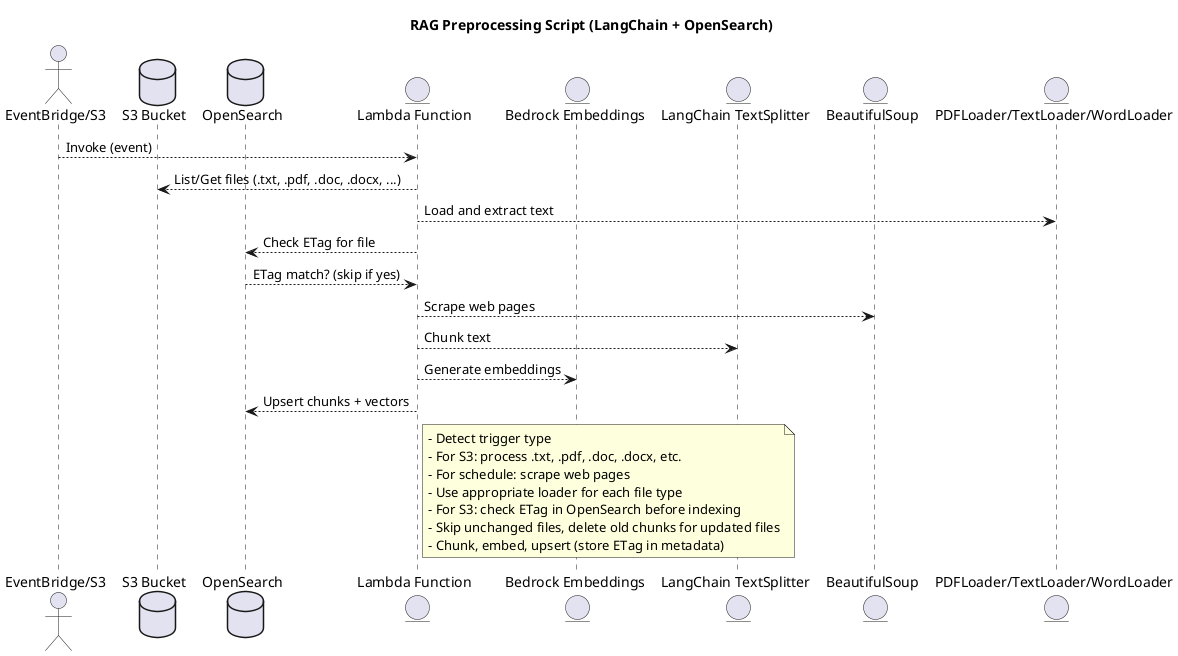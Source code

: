 @startuml PreprocessingScript
title RAG Preprocessing Script (LangChain + OpenSearch)


actor "EventBridge/S3" as Trigger
database "S3 Bucket" as S3
database "OpenSearch" as OS
entity "Lambda Function" as Lambda
entity "Bedrock Embeddings" as Bedrock
entity "LangChain TextSplitter" as Splitter
entity "BeautifulSoup" as Soup
entity "PDFLoader/TextLoader/WordLoader" as Loader

Trigger --> Lambda : Invoke (event)
Lambda --> S3 : List/Get files (.txt, .pdf, .doc, .docx, ...)
Lambda --> Loader : Load and extract text
Lambda --> OS : Check ETag for file
OS --> Lambda : ETag match? (skip if yes)
Lambda --> Soup : Scrape web pages
Lambda --> Splitter : Chunk text
Lambda --> Bedrock : Generate embeddings
Lambda --> OS : Upsert chunks + vectors

note right of Lambda
- Detect trigger type
- For S3: process .txt, .pdf, .doc, .docx, etc.
- For schedule: scrape web pages
- Use appropriate loader for each file type
- For S3: check ETag in OpenSearch before indexing
- Skip unchanged files, delete old chunks for updated files
- Chunk, embed, upsert (store ETag in metadata)
end note

@enduml
